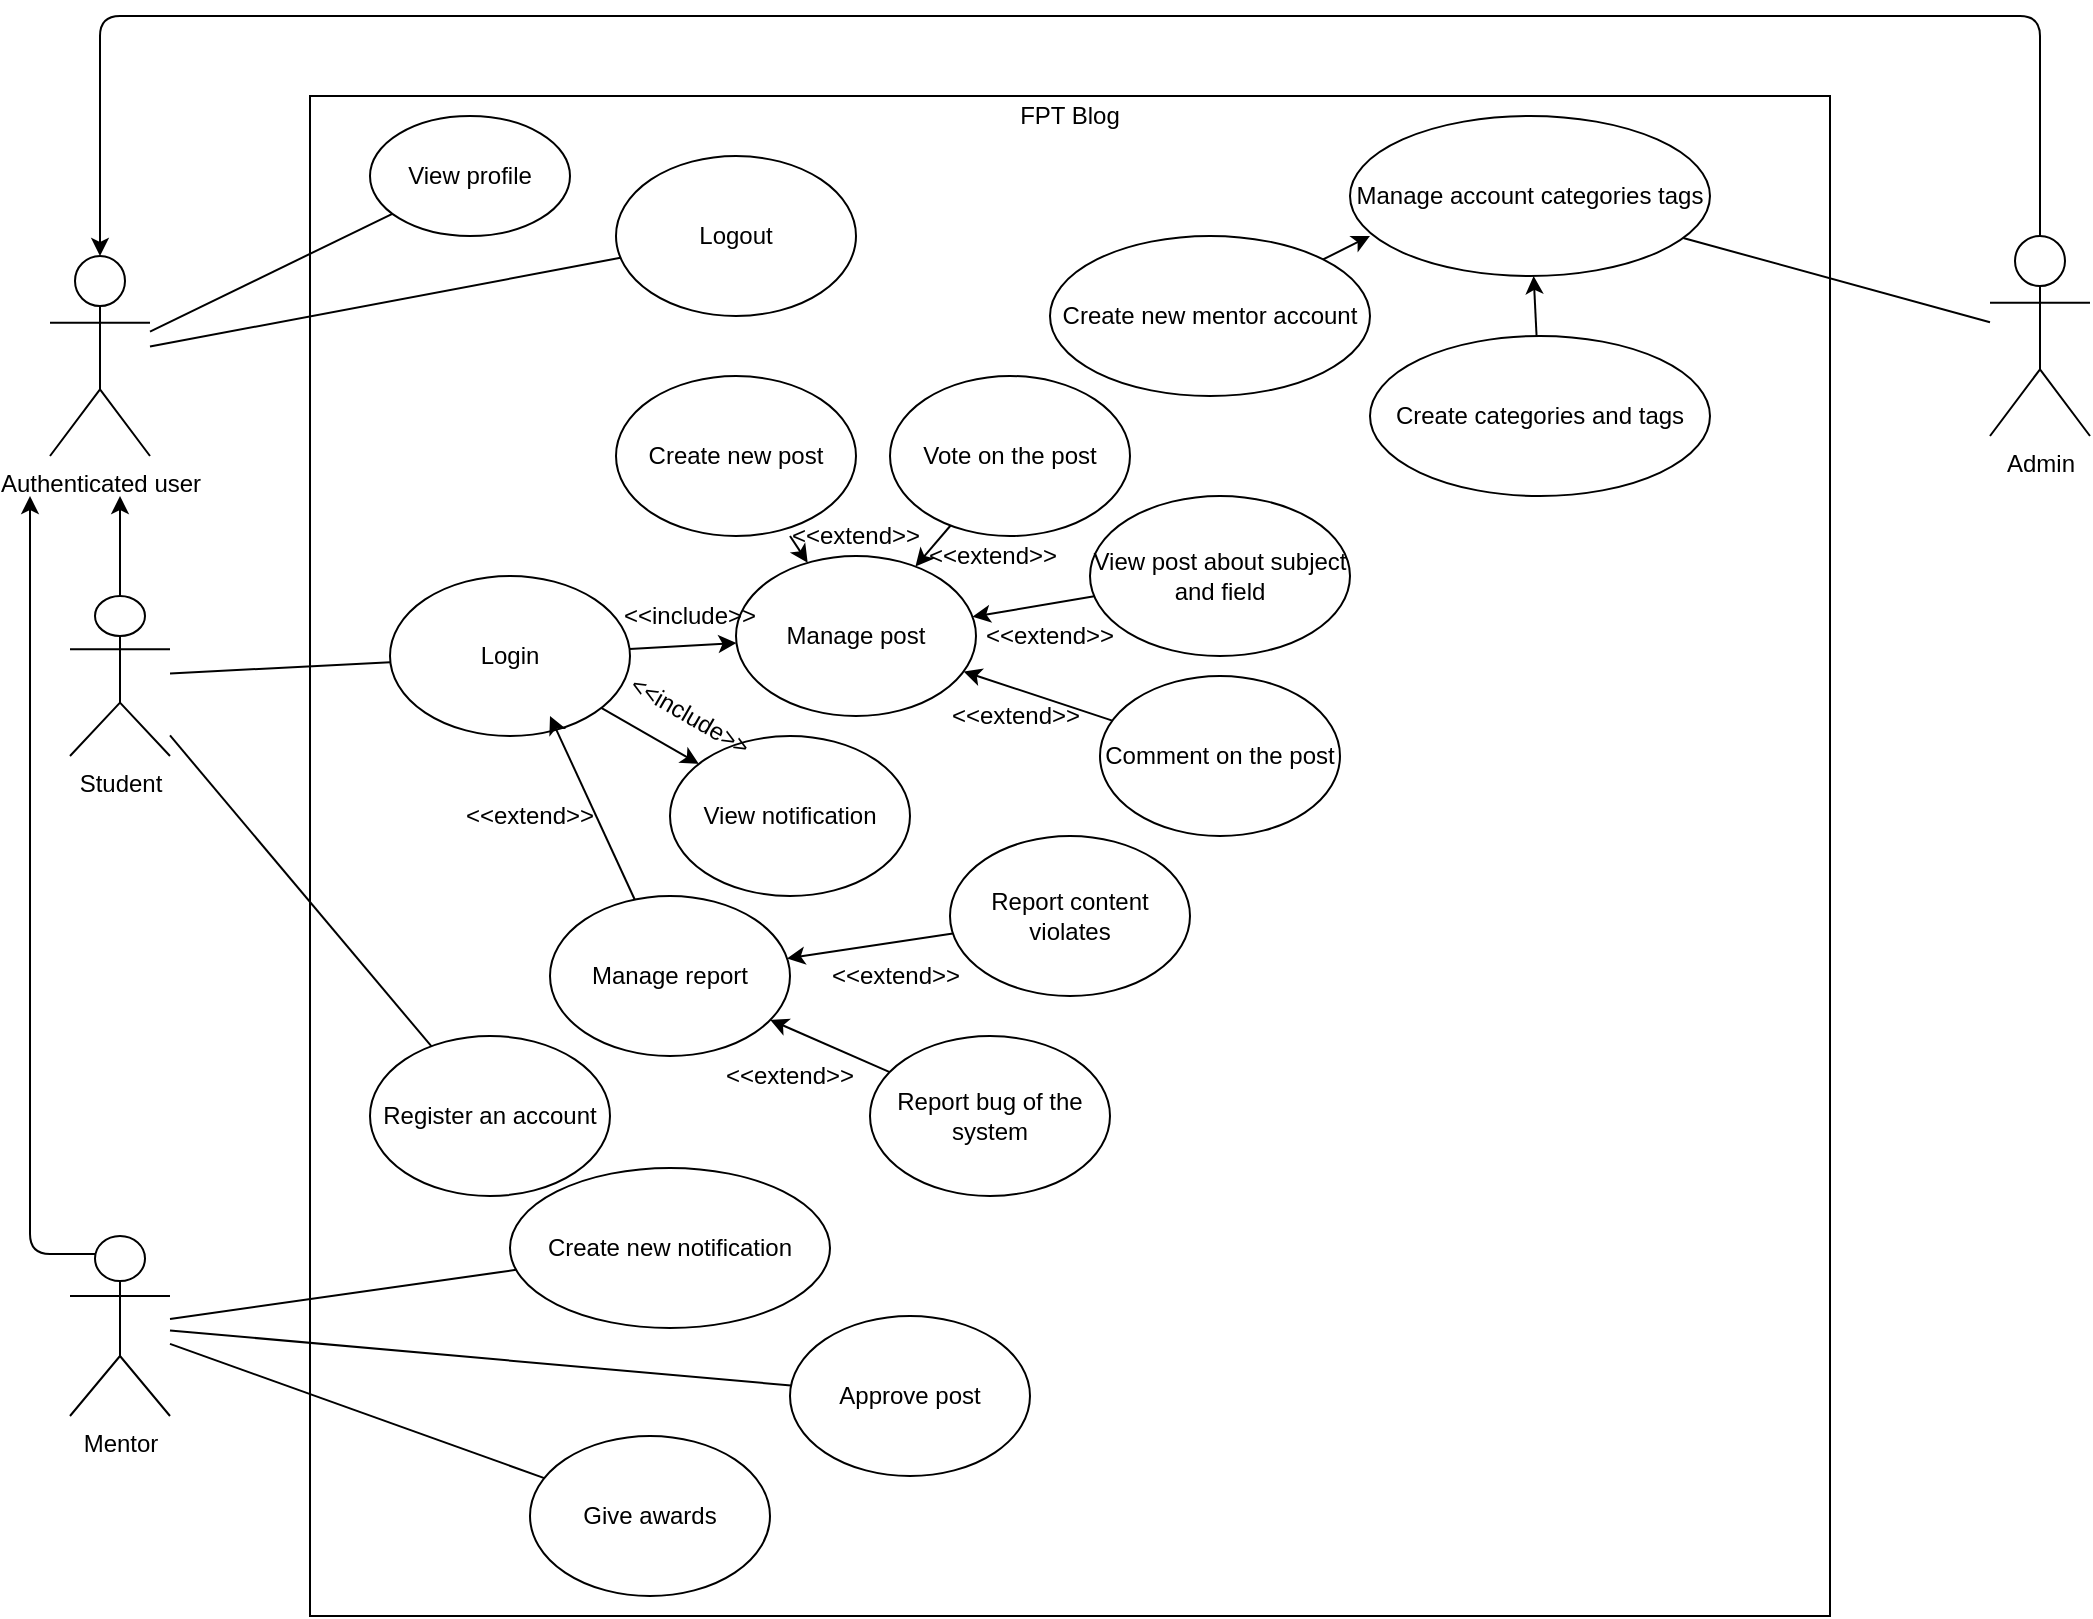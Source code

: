 <mxfile version="15.2.9" type="github">
  <diagram id="sjADTmljwn4Sy3IFEtPZ" name="Page-1">
    <mxGraphModel dx="1038" dy="1748" grid="1" gridSize="10" guides="1" tooltips="1" connect="1" arrows="1" fold="1" page="1" pageScale="1" pageWidth="827" pageHeight="1169" math="0" shadow="0">
      <root>
        <mxCell id="0" />
        <mxCell id="1" parent="0" />
        <mxCell id="B-85oY1meeU1Ws7_Kz0d-4" value="" style="whiteSpace=wrap;html=1;aspect=fixed;" parent="1" vertex="1">
          <mxGeometry x="200" y="-1120" width="760" height="760" as="geometry" />
        </mxCell>
        <mxCell id="B-85oY1meeU1Ws7_Kz0d-5" value="Student" style="shape=umlActor;verticalLabelPosition=bottom;verticalAlign=top;html=1;outlineConnect=0;" parent="1" vertex="1">
          <mxGeometry x="80" y="-870" width="50" height="80" as="geometry" />
        </mxCell>
        <mxCell id="B-85oY1meeU1Ws7_Kz0d-6" value="Mentor" style="shape=umlActor;verticalLabelPosition=bottom;verticalAlign=top;html=1;outlineConnect=0;" parent="1" vertex="1">
          <mxGeometry x="80" y="-550" width="50" height="90" as="geometry" />
        </mxCell>
        <mxCell id="B-85oY1meeU1Ws7_Kz0d-8" value="Authenticated user" style="shape=umlActor;verticalLabelPosition=bottom;verticalAlign=top;html=1;outlineConnect=0;" parent="1" vertex="1">
          <mxGeometry x="70" y="-1040" width="50" height="100" as="geometry" />
        </mxCell>
        <mxCell id="B-85oY1meeU1Ws7_Kz0d-10" value="Admin" style="shape=umlActor;verticalLabelPosition=bottom;verticalAlign=top;html=1;outlineConnect=0;" parent="1" vertex="1">
          <mxGeometry x="1040" y="-1050" width="50" height="100" as="geometry" />
        </mxCell>
        <mxCell id="B-85oY1meeU1Ws7_Kz0d-11" value="View profile" style="ellipse;whiteSpace=wrap;html=1;" parent="1" vertex="1">
          <mxGeometry x="230" y="-1110" width="100" height="60" as="geometry" />
        </mxCell>
        <mxCell id="B-85oY1meeU1Ws7_Kz0d-12" value="Logout" style="ellipse;whiteSpace=wrap;html=1;" parent="1" vertex="1">
          <mxGeometry x="353" y="-1090" width="120" height="80" as="geometry" />
        </mxCell>
        <mxCell id="B-85oY1meeU1Ws7_Kz0d-13" value="FPT Blog" style="text;html=1;strokeColor=none;fillColor=none;align=center;verticalAlign=middle;whiteSpace=wrap;rounded=0;" parent="1" vertex="1">
          <mxGeometry x="545" y="-1120" width="70" height="20" as="geometry" />
        </mxCell>
        <mxCell id="B-85oY1meeU1Ws7_Kz0d-14" value="Manage account categories tags" style="ellipse;whiteSpace=wrap;html=1;" parent="1" vertex="1">
          <mxGeometry x="720" y="-1110" width="180" height="80" as="geometry" />
        </mxCell>
        <mxCell id="B-85oY1meeU1Ws7_Kz0d-15" value="Create new mentor account" style="ellipse;whiteSpace=wrap;html=1;" parent="1" vertex="1">
          <mxGeometry x="570" y="-1050" width="160" height="80" as="geometry" />
        </mxCell>
        <mxCell id="B-85oY1meeU1Ws7_Kz0d-16" value="Create categories and tags" style="ellipse;whiteSpace=wrap;html=1;" parent="1" vertex="1">
          <mxGeometry x="730" y="-1000" width="170" height="80" as="geometry" />
        </mxCell>
        <mxCell id="B-85oY1meeU1Ws7_Kz0d-17" value="Login" style="ellipse;whiteSpace=wrap;html=1;" parent="1" vertex="1">
          <mxGeometry x="240" y="-880" width="120" height="80" as="geometry" />
        </mxCell>
        <mxCell id="B-85oY1meeU1Ws7_Kz0d-18" value="Create new post" style="ellipse;whiteSpace=wrap;html=1;" parent="1" vertex="1">
          <mxGeometry x="353" y="-980" width="120" height="80" as="geometry" />
        </mxCell>
        <mxCell id="B-85oY1meeU1Ws7_Kz0d-20" value="Manage post" style="ellipse;whiteSpace=wrap;html=1;" parent="1" vertex="1">
          <mxGeometry x="413" y="-890" width="120" height="80" as="geometry" />
        </mxCell>
        <mxCell id="B-85oY1meeU1Ws7_Kz0d-21" value="Vote on the post" style="ellipse;whiteSpace=wrap;html=1;" parent="1" vertex="1">
          <mxGeometry x="490" y="-980" width="120" height="80" as="geometry" />
        </mxCell>
        <mxCell id="B-85oY1meeU1Ws7_Kz0d-22" value="View post about subject and field" style="ellipse;whiteSpace=wrap;html=1;" parent="1" vertex="1">
          <mxGeometry x="590" y="-920" width="130" height="80" as="geometry" />
        </mxCell>
        <mxCell id="B-85oY1meeU1Ws7_Kz0d-23" value="Comment on the post" style="ellipse;whiteSpace=wrap;html=1;" parent="1" vertex="1">
          <mxGeometry x="595" y="-830" width="120" height="80" as="geometry" />
        </mxCell>
        <mxCell id="B-85oY1meeU1Ws7_Kz0d-24" value="View notification" style="ellipse;whiteSpace=wrap;html=1;" parent="1" vertex="1">
          <mxGeometry x="380" y="-800" width="120" height="80" as="geometry" />
        </mxCell>
        <mxCell id="B-85oY1meeU1Ws7_Kz0d-25" value="Manage report" style="ellipse;whiteSpace=wrap;html=1;" parent="1" vertex="1">
          <mxGeometry x="320" y="-720" width="120" height="80" as="geometry" />
        </mxCell>
        <mxCell id="B-85oY1meeU1Ws7_Kz0d-26" value="Report content violates" style="ellipse;whiteSpace=wrap;html=1;" parent="1" vertex="1">
          <mxGeometry x="520" y="-750" width="120" height="80" as="geometry" />
        </mxCell>
        <mxCell id="B-85oY1meeU1Ws7_Kz0d-27" value="Report bug of the system" style="ellipse;whiteSpace=wrap;html=1;" parent="1" vertex="1">
          <mxGeometry x="480" y="-650" width="120" height="80" as="geometry" />
        </mxCell>
        <mxCell id="B-85oY1meeU1Ws7_Kz0d-29" value="Register an account" style="ellipse;whiteSpace=wrap;html=1;" parent="1" vertex="1">
          <mxGeometry x="230" y="-650" width="120" height="80" as="geometry" />
        </mxCell>
        <mxCell id="B-85oY1meeU1Ws7_Kz0d-30" value="Create new notification" style="ellipse;whiteSpace=wrap;html=1;" parent="1" vertex="1">
          <mxGeometry x="300" y="-584" width="160" height="80" as="geometry" />
        </mxCell>
        <mxCell id="B-85oY1meeU1Ws7_Kz0d-31" value="" style="endArrow=none;html=1;" parent="1" source="B-85oY1meeU1Ws7_Kz0d-8" target="B-85oY1meeU1Ws7_Kz0d-11" edge="1">
          <mxGeometry width="50" height="50" relative="1" as="geometry">
            <mxPoint x="530" y="-820" as="sourcePoint" />
            <mxPoint x="580" y="-870" as="targetPoint" />
          </mxGeometry>
        </mxCell>
        <mxCell id="B-85oY1meeU1Ws7_Kz0d-33" value="Approve post" style="ellipse;whiteSpace=wrap;html=1;" parent="1" vertex="1">
          <mxGeometry x="440" y="-510" width="120" height="80" as="geometry" />
        </mxCell>
        <mxCell id="B-85oY1meeU1Ws7_Kz0d-34" value="Give awards" style="ellipse;whiteSpace=wrap;html=1;" parent="1" vertex="1">
          <mxGeometry x="310" y="-450" width="120" height="80" as="geometry" />
        </mxCell>
        <mxCell id="B-85oY1meeU1Ws7_Kz0d-35" value="" style="endArrow=none;html=1;" parent="1" source="B-85oY1meeU1Ws7_Kz0d-6" target="B-85oY1meeU1Ws7_Kz0d-30" edge="1">
          <mxGeometry width="50" height="50" relative="1" as="geometry">
            <mxPoint x="530" y="-600" as="sourcePoint" />
            <mxPoint x="580" y="-650" as="targetPoint" />
          </mxGeometry>
        </mxCell>
        <mxCell id="B-85oY1meeU1Ws7_Kz0d-36" value="" style="endArrow=none;html=1;" parent="1" source="B-85oY1meeU1Ws7_Kz0d-6" target="B-85oY1meeU1Ws7_Kz0d-33" edge="1">
          <mxGeometry width="50" height="50" relative="1" as="geometry">
            <mxPoint x="530" y="-600" as="sourcePoint" />
            <mxPoint x="580" y="-650" as="targetPoint" />
          </mxGeometry>
        </mxCell>
        <mxCell id="B-85oY1meeU1Ws7_Kz0d-37" value="" style="endArrow=none;html=1;" parent="1" source="B-85oY1meeU1Ws7_Kz0d-6" target="B-85oY1meeU1Ws7_Kz0d-34" edge="1">
          <mxGeometry width="50" height="50" relative="1" as="geometry">
            <mxPoint x="530" y="-600" as="sourcePoint" />
            <mxPoint x="580" y="-650" as="targetPoint" />
          </mxGeometry>
        </mxCell>
        <mxCell id="B-85oY1meeU1Ws7_Kz0d-38" value="" style="endArrow=none;html=1;" parent="1" source="B-85oY1meeU1Ws7_Kz0d-8" target="B-85oY1meeU1Ws7_Kz0d-12" edge="1">
          <mxGeometry width="50" height="50" relative="1" as="geometry">
            <mxPoint x="530" y="-820" as="sourcePoint" />
            <mxPoint x="580" y="-870" as="targetPoint" />
          </mxGeometry>
        </mxCell>
        <mxCell id="B-85oY1meeU1Ws7_Kz0d-39" value="" style="endArrow=classic;html=1;" parent="1" edge="1">
          <mxGeometry width="50" height="50" relative="1" as="geometry">
            <mxPoint x="105" y="-870" as="sourcePoint" />
            <mxPoint x="105" y="-920" as="targetPoint" />
          </mxGeometry>
        </mxCell>
        <mxCell id="B-85oY1meeU1Ws7_Kz0d-42" value="" style="endArrow=classic;html=1;exitX=0.25;exitY=0.1;exitDx=0;exitDy=0;exitPerimeter=0;" parent="1" source="B-85oY1meeU1Ws7_Kz0d-6" edge="1">
          <mxGeometry width="50" height="50" relative="1" as="geometry">
            <mxPoint x="530" y="-820" as="sourcePoint" />
            <mxPoint x="60" y="-920" as="targetPoint" />
            <Array as="points">
              <mxPoint x="60" y="-541" />
            </Array>
          </mxGeometry>
        </mxCell>
        <mxCell id="B-85oY1meeU1Ws7_Kz0d-43" value="" style="endArrow=classic;html=1;exitX=0.5;exitY=0;exitDx=0;exitDy=0;exitPerimeter=0;entryX=0.5;entryY=0;entryDx=0;entryDy=0;entryPerimeter=0;" parent="1" source="B-85oY1meeU1Ws7_Kz0d-10" target="B-85oY1meeU1Ws7_Kz0d-8" edge="1">
          <mxGeometry width="50" height="50" relative="1" as="geometry">
            <mxPoint x="530" y="-820" as="sourcePoint" />
            <mxPoint x="580" y="-870" as="targetPoint" />
            <Array as="points">
              <mxPoint x="1065" y="-1160" />
              <mxPoint x="580" y="-1160" />
              <mxPoint x="95" y="-1160" />
            </Array>
          </mxGeometry>
        </mxCell>
        <mxCell id="B-85oY1meeU1Ws7_Kz0d-44" value="" style="endArrow=classic;html=1;" parent="1" source="B-85oY1meeU1Ws7_Kz0d-15" edge="1">
          <mxGeometry width="50" height="50" relative="1" as="geometry">
            <mxPoint x="530" y="-710" as="sourcePoint" />
            <mxPoint x="730" y="-1050" as="targetPoint" />
          </mxGeometry>
        </mxCell>
        <mxCell id="B-85oY1meeU1Ws7_Kz0d-45" value="" style="endArrow=classic;html=1;" parent="1" source="B-85oY1meeU1Ws7_Kz0d-16" target="B-85oY1meeU1Ws7_Kz0d-14" edge="1">
          <mxGeometry width="50" height="50" relative="1" as="geometry">
            <mxPoint x="530" y="-820" as="sourcePoint" />
            <mxPoint x="580" y="-870" as="targetPoint" />
          </mxGeometry>
        </mxCell>
        <mxCell id="B-85oY1meeU1Ws7_Kz0d-46" value="" style="endArrow=none;html=1;" parent="1" source="B-85oY1meeU1Ws7_Kz0d-5" target="B-85oY1meeU1Ws7_Kz0d-17" edge="1">
          <mxGeometry width="50" height="50" relative="1" as="geometry">
            <mxPoint x="530" y="-820" as="sourcePoint" />
            <mxPoint x="580" y="-870" as="targetPoint" />
          </mxGeometry>
        </mxCell>
        <mxCell id="B-85oY1meeU1Ws7_Kz0d-50" value="" style="endArrow=none;html=1;" parent="1" source="B-85oY1meeU1Ws7_Kz0d-5" target="B-85oY1meeU1Ws7_Kz0d-29" edge="1">
          <mxGeometry width="50" height="50" relative="1" as="geometry">
            <mxPoint x="530" y="-820" as="sourcePoint" />
            <mxPoint x="580" y="-870" as="targetPoint" />
          </mxGeometry>
        </mxCell>
        <mxCell id="B-85oY1meeU1Ws7_Kz0d-51" value="" style="endArrow=none;html=1;" parent="1" source="B-85oY1meeU1Ws7_Kz0d-14" target="B-85oY1meeU1Ws7_Kz0d-10" edge="1">
          <mxGeometry width="50" height="50" relative="1" as="geometry">
            <mxPoint x="530" y="-820" as="sourcePoint" />
            <mxPoint x="580" y="-870" as="targetPoint" />
          </mxGeometry>
        </mxCell>
        <mxCell id="lpcNg1v-9g3TK8USSGR2-1" value="" style="endArrow=classic;html=1;" edge="1" parent="1" source="B-85oY1meeU1Ws7_Kz0d-17" target="B-85oY1meeU1Ws7_Kz0d-20">
          <mxGeometry width="50" height="50" relative="1" as="geometry">
            <mxPoint x="500" y="-670" as="sourcePoint" />
            <mxPoint x="550" y="-720" as="targetPoint" />
          </mxGeometry>
        </mxCell>
        <mxCell id="lpcNg1v-9g3TK8USSGR2-2" value="" style="endArrow=classic;html=1;" edge="1" parent="1" source="B-85oY1meeU1Ws7_Kz0d-17" target="B-85oY1meeU1Ws7_Kz0d-24">
          <mxGeometry width="50" height="50" relative="1" as="geometry">
            <mxPoint x="500" y="-670" as="sourcePoint" />
            <mxPoint x="550" y="-720" as="targetPoint" />
          </mxGeometry>
        </mxCell>
        <mxCell id="lpcNg1v-9g3TK8USSGR2-4" value="" style="endArrow=classic;html=1;exitX=0.725;exitY=1;exitDx=0;exitDy=0;exitPerimeter=0;" edge="1" parent="1" source="B-85oY1meeU1Ws7_Kz0d-18" target="B-85oY1meeU1Ws7_Kz0d-20">
          <mxGeometry width="50" height="50" relative="1" as="geometry">
            <mxPoint x="500" y="-670" as="sourcePoint" />
            <mxPoint x="550" y="-720" as="targetPoint" />
          </mxGeometry>
        </mxCell>
        <mxCell id="lpcNg1v-9g3TK8USSGR2-5" value="" style="endArrow=classic;html=1;" edge="1" parent="1" source="B-85oY1meeU1Ws7_Kz0d-21" target="B-85oY1meeU1Ws7_Kz0d-20">
          <mxGeometry width="50" height="50" relative="1" as="geometry">
            <mxPoint x="500" y="-670" as="sourcePoint" />
            <mxPoint x="510" y="-830" as="targetPoint" />
          </mxGeometry>
        </mxCell>
        <mxCell id="lpcNg1v-9g3TK8USSGR2-6" value="" style="endArrow=classic;html=1;" edge="1" parent="1" source="B-85oY1meeU1Ws7_Kz0d-22" target="B-85oY1meeU1Ws7_Kz0d-20">
          <mxGeometry width="50" height="50" relative="1" as="geometry">
            <mxPoint x="500" y="-670" as="sourcePoint" />
            <mxPoint x="550" y="-720" as="targetPoint" />
          </mxGeometry>
        </mxCell>
        <mxCell id="lpcNg1v-9g3TK8USSGR2-7" value="" style="endArrow=classic;html=1;" edge="1" parent="1" source="B-85oY1meeU1Ws7_Kz0d-23" target="B-85oY1meeU1Ws7_Kz0d-20">
          <mxGeometry width="50" height="50" relative="1" as="geometry">
            <mxPoint x="500" y="-670" as="sourcePoint" />
            <mxPoint x="550" y="-720" as="targetPoint" />
          </mxGeometry>
        </mxCell>
        <mxCell id="lpcNg1v-9g3TK8USSGR2-8" value="" style="endArrow=classic;html=1;" edge="1" parent="1" source="B-85oY1meeU1Ws7_Kz0d-26" target="B-85oY1meeU1Ws7_Kz0d-25">
          <mxGeometry width="50" height="50" relative="1" as="geometry">
            <mxPoint x="500" y="-670" as="sourcePoint" />
            <mxPoint x="550" y="-720" as="targetPoint" />
          </mxGeometry>
        </mxCell>
        <mxCell id="lpcNg1v-9g3TK8USSGR2-9" value="" style="endArrow=classic;html=1;" edge="1" parent="1" source="B-85oY1meeU1Ws7_Kz0d-27" target="B-85oY1meeU1Ws7_Kz0d-25">
          <mxGeometry width="50" height="50" relative="1" as="geometry">
            <mxPoint x="500" y="-670" as="sourcePoint" />
            <mxPoint x="550" y="-720" as="targetPoint" />
          </mxGeometry>
        </mxCell>
        <mxCell id="lpcNg1v-9g3TK8USSGR2-10" value="" style="endArrow=classic;html=1;" edge="1" parent="1" source="B-85oY1meeU1Ws7_Kz0d-25">
          <mxGeometry width="50" height="50" relative="1" as="geometry">
            <mxPoint x="500" y="-670" as="sourcePoint" />
            <mxPoint x="320" y="-810" as="targetPoint" />
          </mxGeometry>
        </mxCell>
        <mxCell id="lpcNg1v-9g3TK8USSGR2-11" value="&amp;lt;&amp;lt;include&amp;gt;&amp;gt;" style="text;html=1;strokeColor=none;fillColor=none;align=center;verticalAlign=middle;whiteSpace=wrap;rounded=0;" vertex="1" parent="1">
          <mxGeometry x="370" y="-870" width="40" height="20" as="geometry" />
        </mxCell>
        <mxCell id="lpcNg1v-9g3TK8USSGR2-12" value="&amp;lt;&amp;lt;include&amp;gt;&amp;gt;" style="text;html=1;strokeColor=none;fillColor=none;align=center;verticalAlign=middle;whiteSpace=wrap;rounded=0;rotation=30;" vertex="1" parent="1">
          <mxGeometry x="370" y="-820" width="40" height="20" as="geometry" />
        </mxCell>
        <mxCell id="lpcNg1v-9g3TK8USSGR2-13" value="&amp;lt;&amp;lt;extend&amp;gt;&amp;gt;" style="text;html=1;strokeColor=none;fillColor=none;align=center;verticalAlign=middle;whiteSpace=wrap;rounded=0;" vertex="1" parent="1">
          <mxGeometry x="453" y="-910" width="40" height="20" as="geometry" />
        </mxCell>
        <mxCell id="lpcNg1v-9g3TK8USSGR2-14" value="&amp;lt;&amp;lt;extend&amp;gt;&amp;gt;" style="text;html=1;strokeColor=none;fillColor=none;align=center;verticalAlign=middle;whiteSpace=wrap;rounded=0;" vertex="1" parent="1">
          <mxGeometry x="523" y="-900" width="37" height="20" as="geometry" />
        </mxCell>
        <mxCell id="lpcNg1v-9g3TK8USSGR2-15" value="&amp;lt;&amp;lt;extend&amp;gt;&amp;gt;" style="text;html=1;strokeColor=none;fillColor=none;align=center;verticalAlign=middle;whiteSpace=wrap;rounded=0;" vertex="1" parent="1">
          <mxGeometry x="550" y="-860" width="40" height="20" as="geometry" />
        </mxCell>
        <mxCell id="lpcNg1v-9g3TK8USSGR2-16" value="&amp;lt;&amp;lt;extend&amp;gt;&amp;gt;" style="text;html=1;strokeColor=none;fillColor=none;align=center;verticalAlign=middle;whiteSpace=wrap;rounded=0;" vertex="1" parent="1">
          <mxGeometry x="533" y="-820" width="40" height="20" as="geometry" />
        </mxCell>
        <mxCell id="lpcNg1v-9g3TK8USSGR2-17" value="&amp;lt;&amp;lt;extend&amp;gt;&amp;gt;" style="text;html=1;strokeColor=none;fillColor=none;align=center;verticalAlign=middle;whiteSpace=wrap;rounded=0;" vertex="1" parent="1">
          <mxGeometry x="473" y="-690" width="40" height="20" as="geometry" />
        </mxCell>
        <mxCell id="lpcNg1v-9g3TK8USSGR2-18" value="&amp;lt;&amp;lt;extend&amp;gt;&amp;gt;" style="text;html=1;strokeColor=none;fillColor=none;align=center;verticalAlign=middle;whiteSpace=wrap;rounded=0;" vertex="1" parent="1">
          <mxGeometry x="420" y="-640" width="40" height="20" as="geometry" />
        </mxCell>
        <mxCell id="lpcNg1v-9g3TK8USSGR2-19" value="&amp;lt;&amp;lt;extend&amp;gt;&amp;gt;" style="text;html=1;strokeColor=none;fillColor=none;align=center;verticalAlign=middle;whiteSpace=wrap;rounded=0;" vertex="1" parent="1">
          <mxGeometry x="290" y="-770" width="40" height="20" as="geometry" />
        </mxCell>
      </root>
    </mxGraphModel>
  </diagram>
</mxfile>
